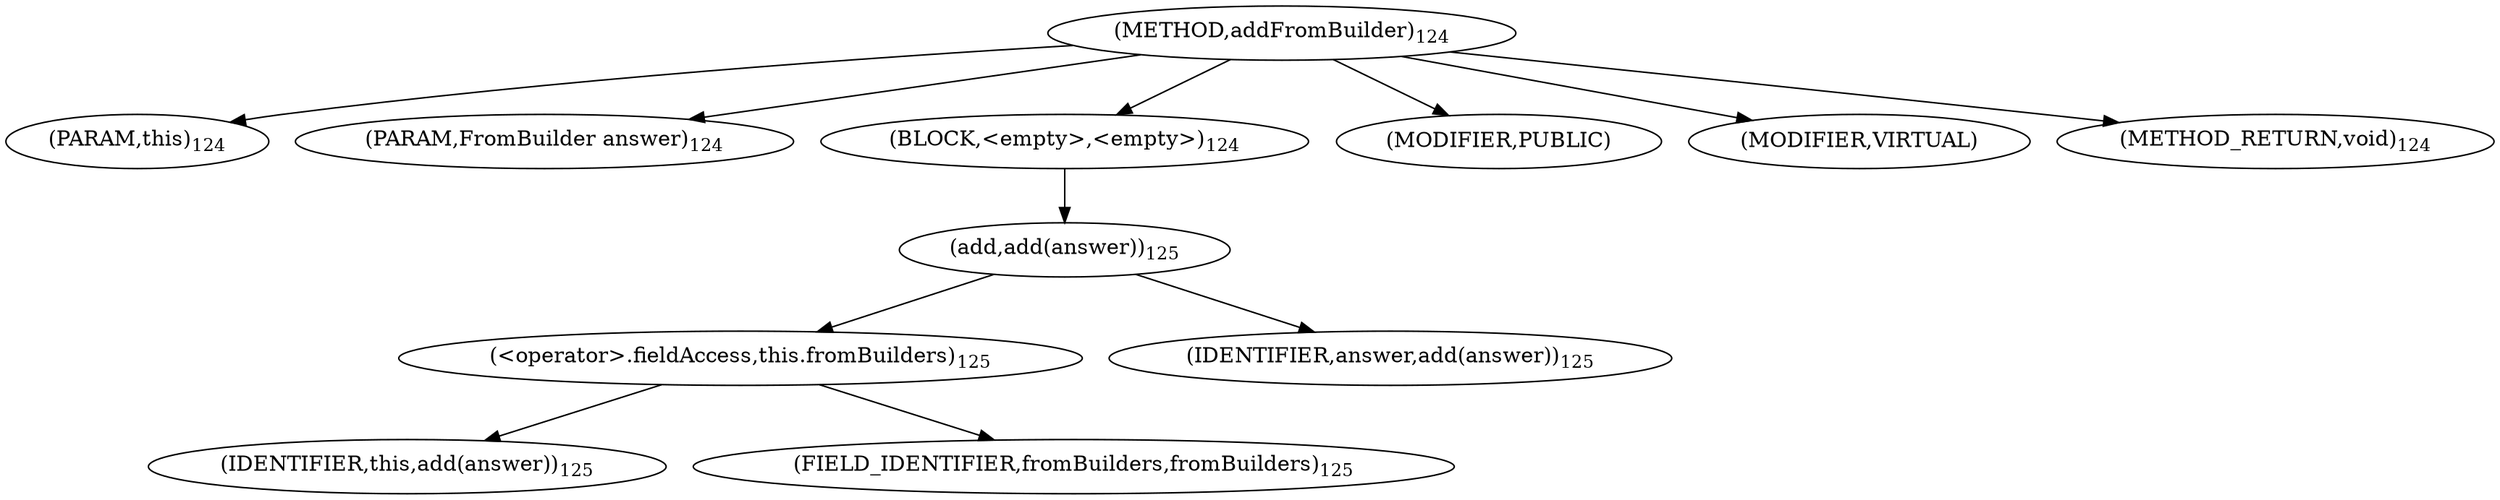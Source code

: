 digraph "addFromBuilder" {  
"231" [label = <(METHOD,addFromBuilder)<SUB>124</SUB>> ]
"232" [label = <(PARAM,this)<SUB>124</SUB>> ]
"233" [label = <(PARAM,FromBuilder answer)<SUB>124</SUB>> ]
"234" [label = <(BLOCK,&lt;empty&gt;,&lt;empty&gt;)<SUB>124</SUB>> ]
"235" [label = <(add,add(answer))<SUB>125</SUB>> ]
"236" [label = <(&lt;operator&gt;.fieldAccess,this.fromBuilders)<SUB>125</SUB>> ]
"237" [label = <(IDENTIFIER,this,add(answer))<SUB>125</SUB>> ]
"238" [label = <(FIELD_IDENTIFIER,fromBuilders,fromBuilders)<SUB>125</SUB>> ]
"239" [label = <(IDENTIFIER,answer,add(answer))<SUB>125</SUB>> ]
"240" [label = <(MODIFIER,PUBLIC)> ]
"241" [label = <(MODIFIER,VIRTUAL)> ]
"242" [label = <(METHOD_RETURN,void)<SUB>124</SUB>> ]
  "231" -> "232" 
  "231" -> "233" 
  "231" -> "234" 
  "231" -> "240" 
  "231" -> "241" 
  "231" -> "242" 
  "234" -> "235" 
  "235" -> "236" 
  "235" -> "239" 
  "236" -> "237" 
  "236" -> "238" 
}
